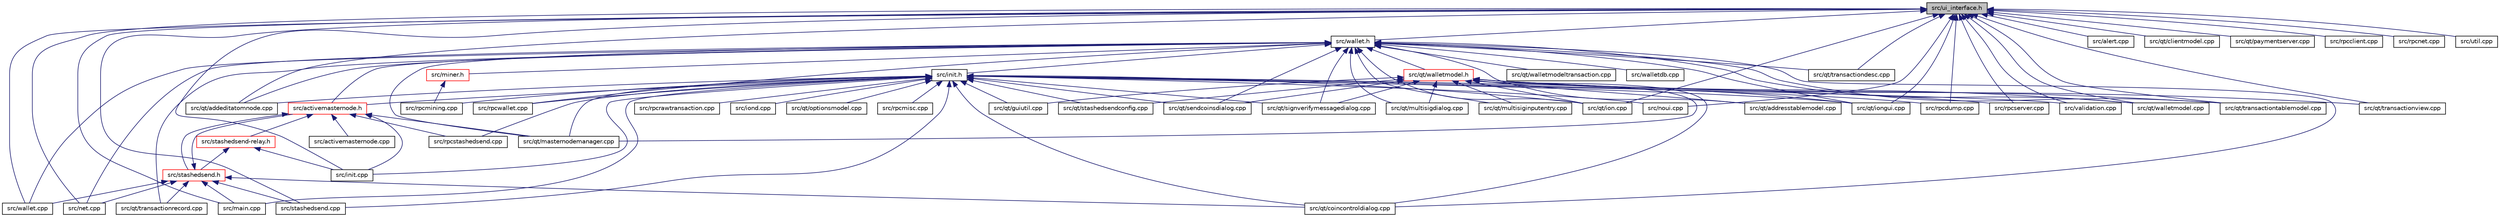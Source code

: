 digraph "src/ui_interface.h"
{
  edge [fontname="Helvetica",fontsize="10",labelfontname="Helvetica",labelfontsize="10"];
  node [fontname="Helvetica",fontsize="10",shape=record];
  Node24 [label="src/ui_interface.h",height=0.2,width=0.4,color="black", fillcolor="grey75", style="filled", fontcolor="black"];
  Node24 -> Node25 [dir="back",color="midnightblue",fontsize="10",style="solid",fontname="Helvetica"];
  Node25 [label="src/wallet.h",height=0.2,width=0.4,color="black", fillcolor="white", style="filled",URL="$d0/df4/wallet_8h.html"];
  Node25 -> Node26 [dir="back",color="midnightblue",fontsize="10",style="solid",fontname="Helvetica"];
  Node26 [label="src/init.h",height=0.2,width=0.4,color="black", fillcolor="white", style="filled",URL="$d8/dc0/init_8h.html"];
  Node26 -> Node27 [dir="back",color="midnightblue",fontsize="10",style="solid",fontname="Helvetica"];
  Node27 [label="src/activemasternode.h",height=0.2,width=0.4,color="red", fillcolor="white", style="filled",URL="$da/d9e/activemasternode_8h.html"];
  Node27 -> Node28 [dir="back",color="midnightblue",fontsize="10",style="solid",fontname="Helvetica"];
  Node28 [label="src/activemasternode.cpp",height=0.2,width=0.4,color="black", fillcolor="white", style="filled",URL="$d9/d1e/activemasternode_8cpp.html"];
  Node27 -> Node29 [dir="back",color="midnightblue",fontsize="10",style="solid",fontname="Helvetica"];
  Node29 [label="src/stashedsend.h",height=0.2,width=0.4,color="red", fillcolor="white", style="filled",URL="$d9/dbc/stashedsend_8h.html"];
  Node29 -> Node27 [dir="back",color="midnightblue",fontsize="10",style="solid",fontname="Helvetica"];
  Node29 -> Node33 [dir="back",color="midnightblue",fontsize="10",style="solid",fontname="Helvetica"];
  Node33 [label="src/main.cpp",height=0.2,width=0.4,color="black", fillcolor="white", style="filled",URL="$df/d0a/main_8cpp.html"];
  Node29 -> Node42 [dir="back",color="midnightblue",fontsize="10",style="solid",fontname="Helvetica"];
  Node42 [label="src/net.cpp",height=0.2,width=0.4,color="black", fillcolor="white", style="filled",URL="$dd/d84/net_8cpp.html"];
  Node29 -> Node43 [dir="back",color="midnightblue",fontsize="10",style="solid",fontname="Helvetica"];
  Node43 [label="src/qt/coincontroldialog.cpp",height=0.2,width=0.4,color="black", fillcolor="white", style="filled",URL="$de/df9/coincontroldialog_8cpp.html"];
  Node29 -> Node45 [dir="back",color="midnightblue",fontsize="10",style="solid",fontname="Helvetica"];
  Node45 [label="src/qt/transactionrecord.cpp",height=0.2,width=0.4,color="black", fillcolor="white", style="filled",URL="$d1/d26/transactionrecord_8cpp.html"];
  Node29 -> Node46 [dir="back",color="midnightblue",fontsize="10",style="solid",fontname="Helvetica"];
  Node46 [label="src/stashedsend.cpp",height=0.2,width=0.4,color="black", fillcolor="white", style="filled",URL="$d1/d04/stashedsend_8cpp.html"];
  Node29 -> Node39 [dir="back",color="midnightblue",fontsize="10",style="solid",fontname="Helvetica"];
  Node39 [label="src/wallet.cpp",height=0.2,width=0.4,color="black", fillcolor="white", style="filled",URL="$d7/de1/wallet_8cpp.html"];
  Node27 -> Node47 [dir="back",color="midnightblue",fontsize="10",style="solid",fontname="Helvetica"];
  Node47 [label="src/stashedsend-relay.h",height=0.2,width=0.4,color="red", fillcolor="white", style="filled",URL="$db/deb/stashedsend-relay_8h.html"];
  Node47 -> Node29 [dir="back",color="midnightblue",fontsize="10",style="solid",fontname="Helvetica"];
  Node47 -> Node31 [dir="back",color="midnightblue",fontsize="10",style="solid",fontname="Helvetica"];
  Node31 [label="src/init.cpp",height=0.2,width=0.4,color="black", fillcolor="white", style="filled",URL="$d0/dc9/init_8cpp.html"];
  Node27 -> Node31 [dir="back",color="midnightblue",fontsize="10",style="solid",fontname="Helvetica"];
  Node27 -> Node49 [dir="back",color="midnightblue",fontsize="10",style="solid",fontname="Helvetica"];
  Node49 [label="src/qt/masternodemanager.cpp",height=0.2,width=0.4,color="black", fillcolor="white", style="filled",URL="$d8/dc8/masternodemanager_8cpp.html"];
  Node27 -> Node50 [dir="back",color="midnightblue",fontsize="10",style="solid",fontname="Helvetica"];
  Node50 [label="src/rpcstashedsend.cpp",height=0.2,width=0.4,color="black", fillcolor="white", style="filled",URL="$d5/d6b/rpcstashedsend_8cpp.html"];
  Node26 -> Node31 [dir="back",color="midnightblue",fontsize="10",style="solid",fontname="Helvetica"];
  Node26 -> Node51 [dir="back",color="midnightblue",fontsize="10",style="solid",fontname="Helvetica"];
  Node51 [label="src/iond.cpp",height=0.2,width=0.4,color="black", fillcolor="white", style="filled",URL="$d4/d35/iond_8cpp.html"];
  Node26 -> Node33 [dir="back",color="midnightblue",fontsize="10",style="solid",fontname="Helvetica"];
  Node26 -> Node52 [dir="back",color="midnightblue",fontsize="10",style="solid",fontname="Helvetica"];
  Node52 [label="src/noui.cpp",height=0.2,width=0.4,color="black", fillcolor="white", style="filled",URL="$de/dd2/noui_8cpp.html"];
  Node26 -> Node53 [dir="back",color="midnightblue",fontsize="10",style="solid",fontname="Helvetica"];
  Node53 [label="src/qt/addeditatomnode.cpp",height=0.2,width=0.4,color="black", fillcolor="white", style="filled",URL="$d4/d6e/addeditatomnode_8cpp.html"];
  Node26 -> Node43 [dir="back",color="midnightblue",fontsize="10",style="solid",fontname="Helvetica"];
  Node26 -> Node54 [dir="back",color="midnightblue",fontsize="10",style="solid",fontname="Helvetica"];
  Node54 [label="src/qt/guiutil.cpp",height=0.2,width=0.4,color="black", fillcolor="white", style="filled",URL="$db/d35/guiutil_8cpp.html"];
  Node26 -> Node55 [dir="back",color="midnightblue",fontsize="10",style="solid",fontname="Helvetica"];
  Node55 [label="src/qt/ion.cpp",height=0.2,width=0.4,color="black", fillcolor="white", style="filled",URL="$d5/d2d/ion_8cpp.html"];
  Node26 -> Node56 [dir="back",color="midnightblue",fontsize="10",style="solid",fontname="Helvetica"];
  Node56 [label="src/qt/iongui.cpp",height=0.2,width=0.4,color="black", fillcolor="white", style="filled",URL="$df/d01/iongui_8cpp.html"];
  Node26 -> Node49 [dir="back",color="midnightblue",fontsize="10",style="solid",fontname="Helvetica"];
  Node26 -> Node57 [dir="back",color="midnightblue",fontsize="10",style="solid",fontname="Helvetica"];
  Node57 [label="src/qt/optionsmodel.cpp",height=0.2,width=0.4,color="black", fillcolor="white", style="filled",URL="$d5/df8/optionsmodel_8cpp.html"];
  Node26 -> Node58 [dir="back",color="midnightblue",fontsize="10",style="solid",fontname="Helvetica"];
  Node58 [label="src/qt/sendcoinsdialog.cpp",height=0.2,width=0.4,color="black", fillcolor="white", style="filled",URL="$d3/d15/sendcoinsdialog_8cpp.html"];
  Node26 -> Node59 [dir="back",color="midnightblue",fontsize="10",style="solid",fontname="Helvetica"];
  Node59 [label="src/qt/signverifymessagedialog.cpp",height=0.2,width=0.4,color="black", fillcolor="white", style="filled",URL="$d7/d38/signverifymessagedialog_8cpp.html"];
  Node26 -> Node60 [dir="back",color="midnightblue",fontsize="10",style="solid",fontname="Helvetica"];
  Node60 [label="src/qt/stashedsendconfig.cpp",height=0.2,width=0.4,color="black", fillcolor="white", style="filled",URL="$d6/d13/stashedsendconfig_8cpp.html"];
  Node26 -> Node61 [dir="back",color="midnightblue",fontsize="10",style="solid",fontname="Helvetica"];
  Node61 [label="src/rpcdump.cpp",height=0.2,width=0.4,color="black", fillcolor="white", style="filled",URL="$dc/dbf/rpcdump_8cpp.html"];
  Node26 -> Node62 [dir="back",color="midnightblue",fontsize="10",style="solid",fontname="Helvetica"];
  Node62 [label="src/rpcmining.cpp",height=0.2,width=0.4,color="black", fillcolor="white", style="filled",URL="$d4/ddd/rpcmining_8cpp.html"];
  Node26 -> Node37 [dir="back",color="midnightblue",fontsize="10",style="solid",fontname="Helvetica"];
  Node37 [label="src/rpcmisc.cpp",height=0.2,width=0.4,color="black", fillcolor="white", style="filled",URL="$db/d48/rpcmisc_8cpp.html"];
  Node26 -> Node63 [dir="back",color="midnightblue",fontsize="10",style="solid",fontname="Helvetica"];
  Node63 [label="src/rpcrawtransaction.cpp",height=0.2,width=0.4,color="black", fillcolor="white", style="filled",URL="$dc/da8/rpcrawtransaction_8cpp.html"];
  Node26 -> Node64 [dir="back",color="midnightblue",fontsize="10",style="solid",fontname="Helvetica"];
  Node64 [label="src/rpcserver.cpp",height=0.2,width=0.4,color="black", fillcolor="white", style="filled",URL="$d6/d76/rpcserver_8cpp.html"];
  Node26 -> Node50 [dir="back",color="midnightblue",fontsize="10",style="solid",fontname="Helvetica"];
  Node26 -> Node65 [dir="back",color="midnightblue",fontsize="10",style="solid",fontname="Helvetica"];
  Node65 [label="src/rpcwallet.cpp",height=0.2,width=0.4,color="black", fillcolor="white", style="filled",URL="$df/d1d/rpcwallet_8cpp.html"];
  Node26 -> Node46 [dir="back",color="midnightblue",fontsize="10",style="solid",fontname="Helvetica"];
  Node26 -> Node66 [dir="back",color="midnightblue",fontsize="10",style="solid",fontname="Helvetica"];
  Node66 [label="src/validation.cpp",height=0.2,width=0.4,color="black", fillcolor="white", style="filled",URL="$dd/d7d/validation_8cpp.html"];
  Node25 -> Node27 [dir="back",color="midnightblue",fontsize="10",style="solid",fontname="Helvetica"];
  Node25 -> Node67 [dir="back",color="midnightblue",fontsize="10",style="solid",fontname="Helvetica"];
  Node67 [label="src/miner.h",height=0.2,width=0.4,color="red", fillcolor="white", style="filled",URL="$de/d13/miner_8h.html"];
  Node67 -> Node62 [dir="back",color="midnightblue",fontsize="10",style="solid",fontname="Helvetica"];
  Node25 -> Node42 [dir="back",color="midnightblue",fontsize="10",style="solid",fontname="Helvetica"];
  Node25 -> Node53 [dir="back",color="midnightblue",fontsize="10",style="solid",fontname="Helvetica"];
  Node25 -> Node69 [dir="back",color="midnightblue",fontsize="10",style="solid",fontname="Helvetica"];
  Node69 [label="src/qt/walletmodel.h",height=0.2,width=0.4,color="red", fillcolor="white", style="filled",URL="$d6/d2d/walletmodel_8h.html"];
  Node69 -> Node70 [dir="back",color="midnightblue",fontsize="10",style="solid",fontname="Helvetica"];
  Node70 [label="src/qt/addresstablemodel.cpp",height=0.2,width=0.4,color="black", fillcolor="white", style="filled",URL="$df/d2a/addresstablemodel_8cpp.html"];
  Node69 -> Node43 [dir="back",color="midnightblue",fontsize="10",style="solid",fontname="Helvetica"];
  Node69 -> Node54 [dir="back",color="midnightblue",fontsize="10",style="solid",fontname="Helvetica"];
  Node69 -> Node55 [dir="back",color="midnightblue",fontsize="10",style="solid",fontname="Helvetica"];
  Node69 -> Node56 [dir="back",color="midnightblue",fontsize="10",style="solid",fontname="Helvetica"];
  Node69 -> Node49 [dir="back",color="midnightblue",fontsize="10",style="solid",fontname="Helvetica"];
  Node69 -> Node76 [dir="back",color="midnightblue",fontsize="10",style="solid",fontname="Helvetica"];
  Node76 [label="src/qt/multisigdialog.cpp",height=0.2,width=0.4,color="black", fillcolor="white", style="filled",URL="$da/da6/multisigdialog_8cpp.html"];
  Node69 -> Node78 [dir="back",color="midnightblue",fontsize="10",style="solid",fontname="Helvetica"];
  Node78 [label="src/qt/multisiginputentry.cpp",height=0.2,width=0.4,color="black", fillcolor="white", style="filled",URL="$df/dbc/multisiginputentry_8cpp.html"];
  Node69 -> Node58 [dir="back",color="midnightblue",fontsize="10",style="solid",fontname="Helvetica"];
  Node69 -> Node59 [dir="back",color="midnightblue",fontsize="10",style="solid",fontname="Helvetica"];
  Node69 -> Node60 [dir="back",color="midnightblue",fontsize="10",style="solid",fontname="Helvetica"];
  Node69 -> Node80 [dir="back",color="midnightblue",fontsize="10",style="solid",fontname="Helvetica"];
  Node80 [label="src/qt/transactiontablemodel.cpp",height=0.2,width=0.4,color="black", fillcolor="white", style="filled",URL="$d7/d6a/transactiontablemodel_8cpp.html"];
  Node69 -> Node81 [dir="back",color="midnightblue",fontsize="10",style="solid",fontname="Helvetica"];
  Node81 [label="src/qt/transactionview.cpp",height=0.2,width=0.4,color="black", fillcolor="white", style="filled",URL="$de/d2a/transactionview_8cpp.html"];
  Node69 -> Node36 [dir="back",color="midnightblue",fontsize="10",style="solid",fontname="Helvetica"];
  Node36 [label="src/qt/walletmodel.cpp",height=0.2,width=0.4,color="black", fillcolor="white", style="filled",URL="$d8/d9b/walletmodel_8cpp.html"];
  Node25 -> Node70 [dir="back",color="midnightblue",fontsize="10",style="solid",fontname="Helvetica"];
  Node25 -> Node43 [dir="back",color="midnightblue",fontsize="10",style="solid",fontname="Helvetica"];
  Node25 -> Node55 [dir="back",color="midnightblue",fontsize="10",style="solid",fontname="Helvetica"];
  Node25 -> Node56 [dir="back",color="midnightblue",fontsize="10",style="solid",fontname="Helvetica"];
  Node25 -> Node49 [dir="back",color="midnightblue",fontsize="10",style="solid",fontname="Helvetica"];
  Node25 -> Node76 [dir="back",color="midnightblue",fontsize="10",style="solid",fontname="Helvetica"];
  Node25 -> Node78 [dir="back",color="midnightblue",fontsize="10",style="solid",fontname="Helvetica"];
  Node25 -> Node58 [dir="back",color="midnightblue",fontsize="10",style="solid",fontname="Helvetica"];
  Node25 -> Node59 [dir="back",color="midnightblue",fontsize="10",style="solid",fontname="Helvetica"];
  Node25 -> Node82 [dir="back",color="midnightblue",fontsize="10",style="solid",fontname="Helvetica"];
  Node82 [label="src/qt/transactiondesc.cpp",height=0.2,width=0.4,color="black", fillcolor="white", style="filled",URL="$da/d44/transactiondesc_8cpp.html"];
  Node25 -> Node45 [dir="back",color="midnightblue",fontsize="10",style="solid",fontname="Helvetica"];
  Node25 -> Node80 [dir="back",color="midnightblue",fontsize="10",style="solid",fontname="Helvetica"];
  Node25 -> Node36 [dir="back",color="midnightblue",fontsize="10",style="solid",fontname="Helvetica"];
  Node25 -> Node72 [dir="back",color="midnightblue",fontsize="10",style="solid",fontname="Helvetica"];
  Node72 [label="src/qt/walletmodeltransaction.cpp",height=0.2,width=0.4,color="black", fillcolor="white", style="filled",URL="$de/d38/walletmodeltransaction_8cpp.html"];
  Node25 -> Node65 [dir="back",color="midnightblue",fontsize="10",style="solid",fontname="Helvetica"];
  Node25 -> Node39 [dir="back",color="midnightblue",fontsize="10",style="solid",fontname="Helvetica"];
  Node25 -> Node83 [dir="back",color="midnightblue",fontsize="10",style="solid",fontname="Helvetica"];
  Node83 [label="src/walletdb.cpp",height=0.2,width=0.4,color="black", fillcolor="white", style="filled",URL="$dc/d75/walletdb_8cpp.html"];
  Node24 -> Node84 [dir="back",color="midnightblue",fontsize="10",style="solid",fontname="Helvetica"];
  Node84 [label="src/alert.cpp",height=0.2,width=0.4,color="black", fillcolor="white", style="filled",URL="$d4/da0/alert_8cpp.html"];
  Node24 -> Node31 [dir="back",color="midnightblue",fontsize="10",style="solid",fontname="Helvetica"];
  Node24 -> Node33 [dir="back",color="midnightblue",fontsize="10",style="solid",fontname="Helvetica"];
  Node24 -> Node42 [dir="back",color="midnightblue",fontsize="10",style="solid",fontname="Helvetica"];
  Node24 -> Node52 [dir="back",color="midnightblue",fontsize="10",style="solid",fontname="Helvetica"];
  Node24 -> Node53 [dir="back",color="midnightblue",fontsize="10",style="solid",fontname="Helvetica"];
  Node24 -> Node85 [dir="back",color="midnightblue",fontsize="10",style="solid",fontname="Helvetica"];
  Node85 [label="src/qt/clientmodel.cpp",height=0.2,width=0.4,color="black", fillcolor="white", style="filled",URL="$d9/d3d/clientmodel_8cpp.html"];
  Node24 -> Node55 [dir="back",color="midnightblue",fontsize="10",style="solid",fontname="Helvetica"];
  Node24 -> Node56 [dir="back",color="midnightblue",fontsize="10",style="solid",fontname="Helvetica"];
  Node24 -> Node86 [dir="back",color="midnightblue",fontsize="10",style="solid",fontname="Helvetica"];
  Node86 [label="src/qt/paymentserver.cpp",height=0.2,width=0.4,color="black", fillcolor="white", style="filled",URL="$d5/dec/paymentserver_8cpp.html"];
  Node24 -> Node82 [dir="back",color="midnightblue",fontsize="10",style="solid",fontname="Helvetica"];
  Node24 -> Node80 [dir="back",color="midnightblue",fontsize="10",style="solid",fontname="Helvetica"];
  Node24 -> Node81 [dir="back",color="midnightblue",fontsize="10",style="solid",fontname="Helvetica"];
  Node24 -> Node36 [dir="back",color="midnightblue",fontsize="10",style="solid",fontname="Helvetica"];
  Node24 -> Node87 [dir="back",color="midnightblue",fontsize="10",style="solid",fontname="Helvetica"];
  Node87 [label="src/rpcclient.cpp",height=0.2,width=0.4,color="black", fillcolor="white", style="filled",URL="$dd/d9e/rpcclient_8cpp.html"];
  Node24 -> Node61 [dir="back",color="midnightblue",fontsize="10",style="solid",fontname="Helvetica"];
  Node24 -> Node88 [dir="back",color="midnightblue",fontsize="10",style="solid",fontname="Helvetica"];
  Node88 [label="src/rpcnet.cpp",height=0.2,width=0.4,color="black", fillcolor="white", style="filled",URL="$df/dab/rpcnet_8cpp.html"];
  Node24 -> Node64 [dir="back",color="midnightblue",fontsize="10",style="solid",fontname="Helvetica"];
  Node24 -> Node46 [dir="back",color="midnightblue",fontsize="10",style="solid",fontname="Helvetica"];
  Node24 -> Node89 [dir="back",color="midnightblue",fontsize="10",style="solid",fontname="Helvetica"];
  Node89 [label="src/util.cpp",height=0.2,width=0.4,color="black", fillcolor="white", style="filled",URL="$df/d2d/util_8cpp.html"];
  Node24 -> Node66 [dir="back",color="midnightblue",fontsize="10",style="solid",fontname="Helvetica"];
  Node24 -> Node39 [dir="back",color="midnightblue",fontsize="10",style="solid",fontname="Helvetica"];
}
